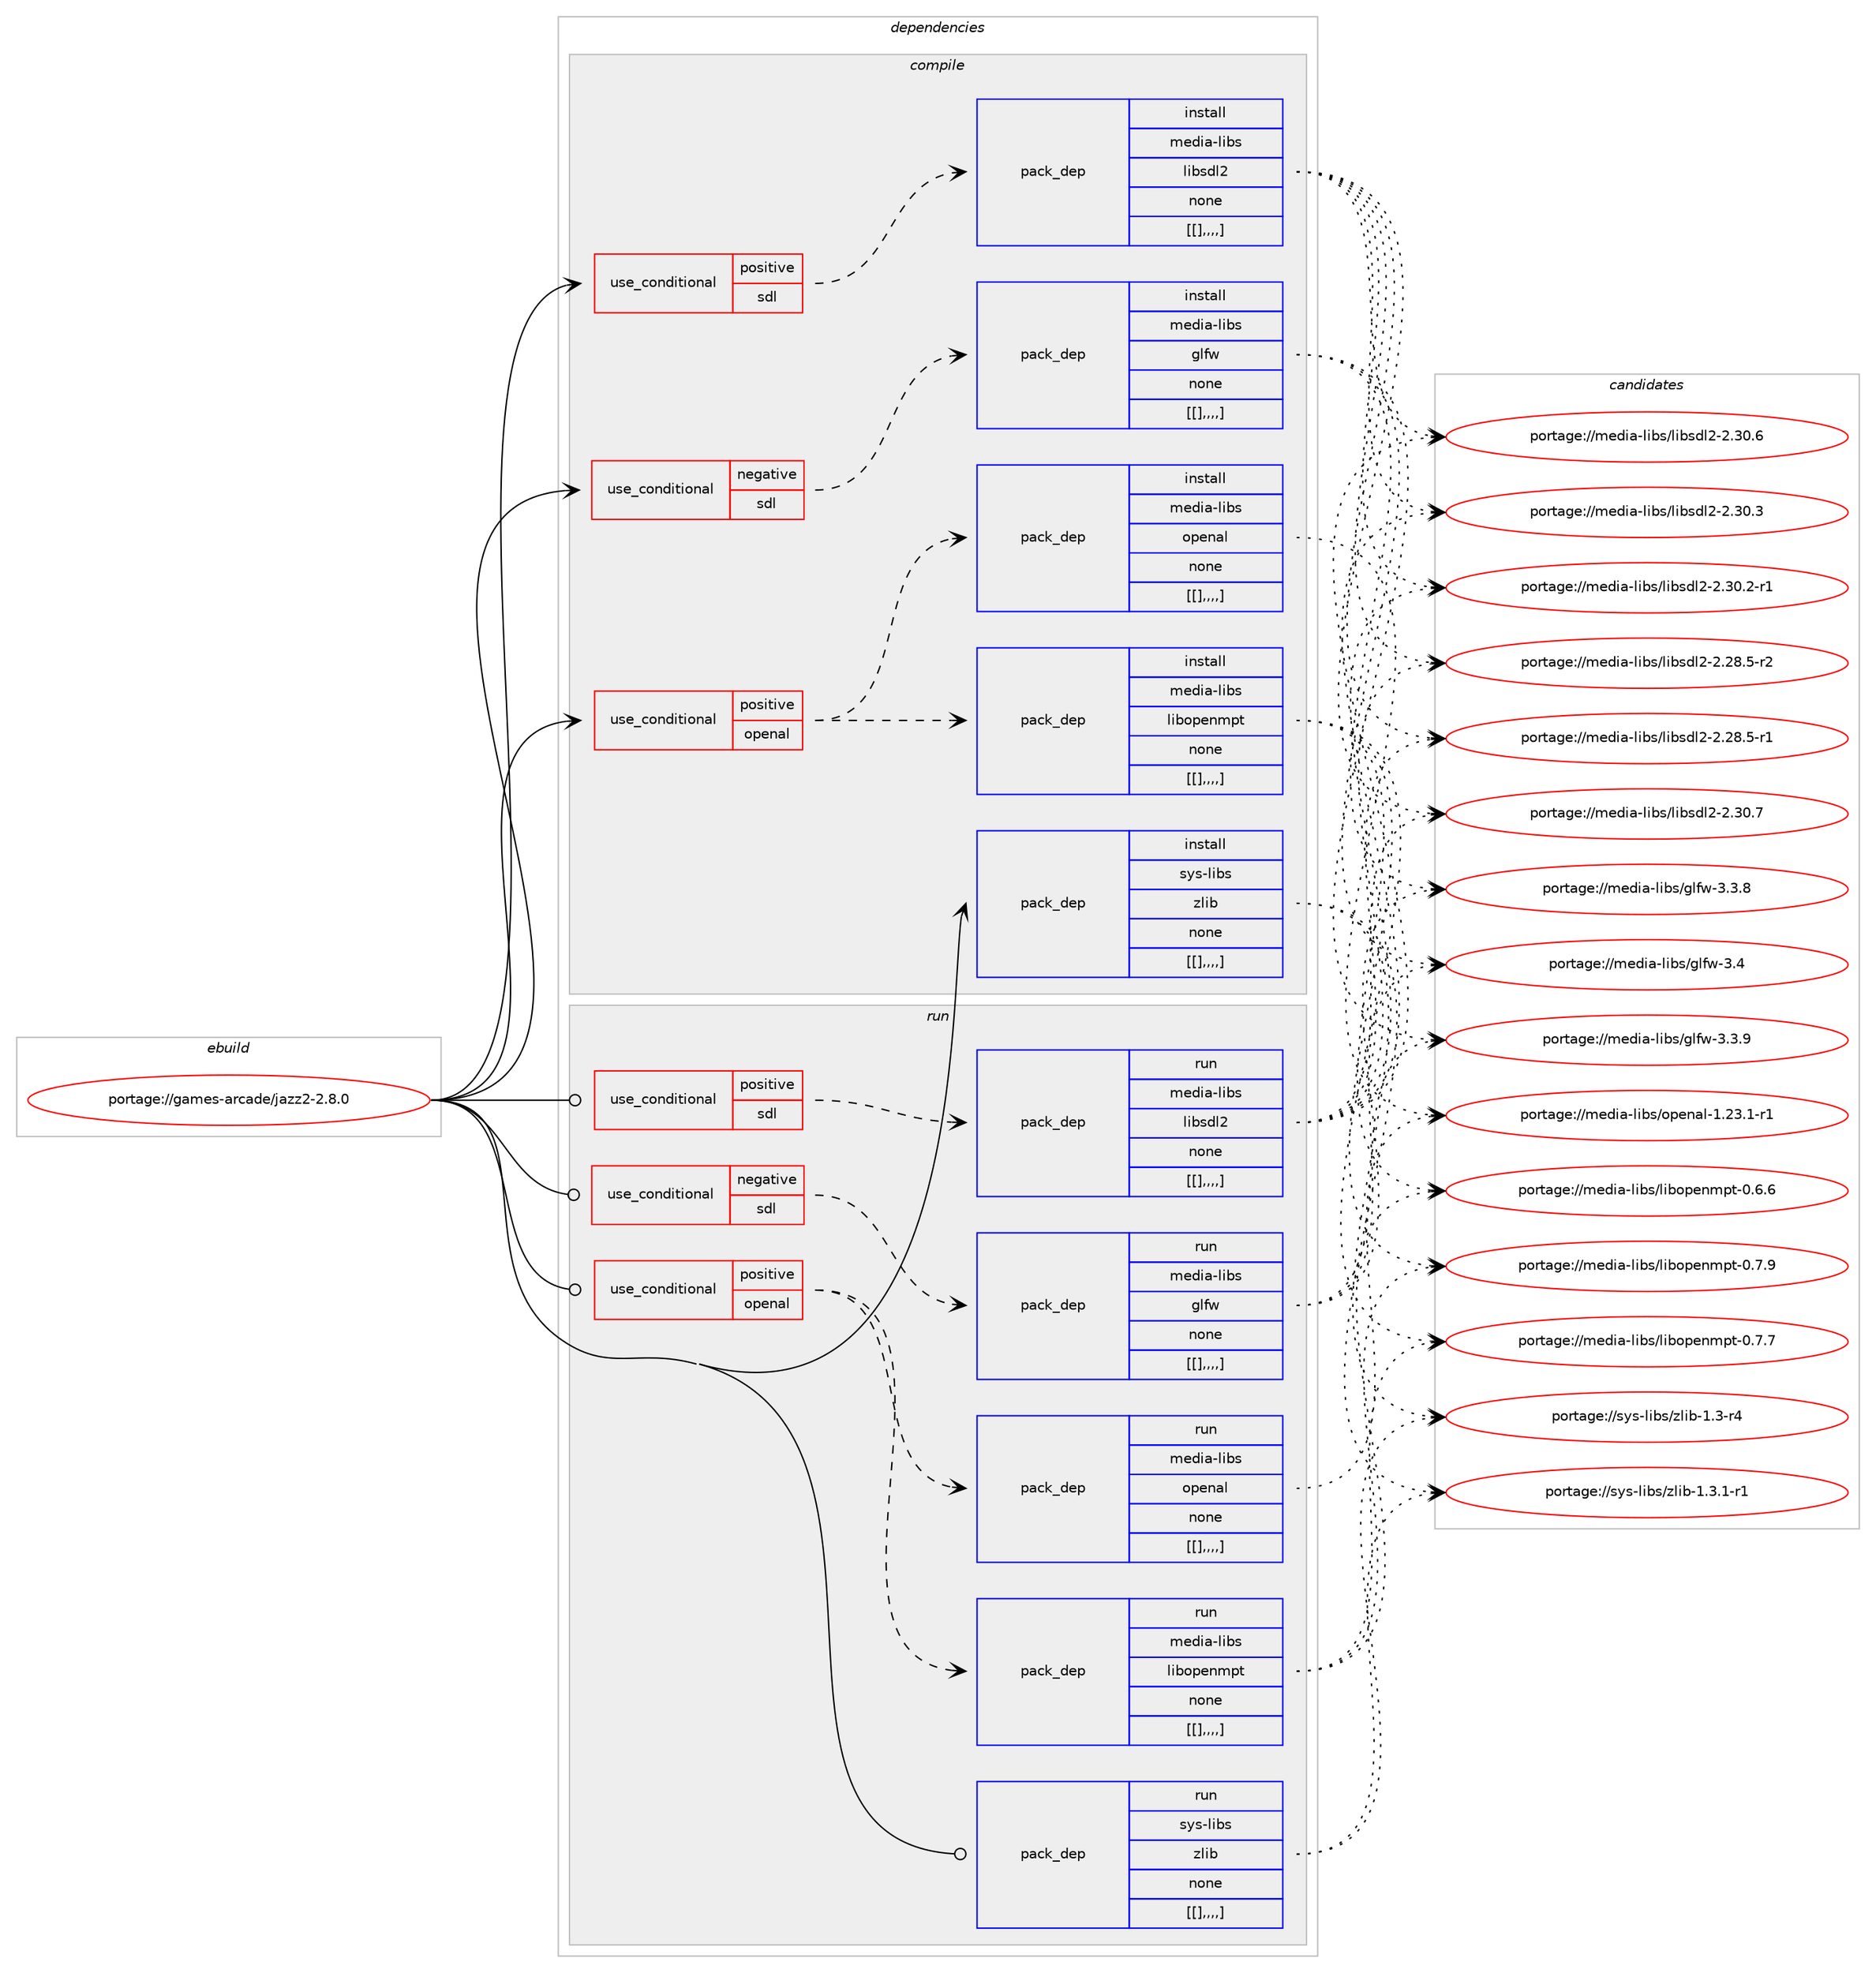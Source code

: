 digraph prolog {

# *************
# Graph options
# *************

newrank=true;
concentrate=true;
compound=true;
graph [rankdir=LR,fontname=Helvetica,fontsize=10,ranksep=1.5];#, ranksep=2.5, nodesep=0.2];
edge  [arrowhead=vee];
node  [fontname=Helvetica,fontsize=10];

# **********
# The ebuild
# **********

subgraph cluster_leftcol {
color=gray;
label=<<i>ebuild</i>>;
id [label="portage://games-arcade/jazz2-2.8.0", color=red, width=4, href="../games-arcade/jazz2-2.8.0.svg"];
}

# ****************
# The dependencies
# ****************

subgraph cluster_midcol {
color=gray;
label=<<i>dependencies</i>>;
subgraph cluster_compile {
fillcolor="#eeeeee";
style=filled;
label=<<i>compile</i>>;
subgraph cond65417 {
dependency229776 [label=<<TABLE BORDER="0" CELLBORDER="1" CELLSPACING="0" CELLPADDING="4"><TR><TD ROWSPAN="3" CELLPADDING="10">use_conditional</TD></TR><TR><TD>negative</TD></TR><TR><TD>sdl</TD></TR></TABLE>>, shape=none, color=red];
subgraph pack162884 {
dependency229777 [label=<<TABLE BORDER="0" CELLBORDER="1" CELLSPACING="0" CELLPADDING="4" WIDTH="220"><TR><TD ROWSPAN="6" CELLPADDING="30">pack_dep</TD></TR><TR><TD WIDTH="110">install</TD></TR><TR><TD>media-libs</TD></TR><TR><TD>glfw</TD></TR><TR><TD>none</TD></TR><TR><TD>[[],,,,]</TD></TR></TABLE>>, shape=none, color=blue];
}
dependency229776:e -> dependency229777:w [weight=20,style="dashed",arrowhead="vee"];
}
id:e -> dependency229776:w [weight=20,style="solid",arrowhead="vee"];
subgraph cond65418 {
dependency229778 [label=<<TABLE BORDER="0" CELLBORDER="1" CELLSPACING="0" CELLPADDING="4"><TR><TD ROWSPAN="3" CELLPADDING="10">use_conditional</TD></TR><TR><TD>positive</TD></TR><TR><TD>openal</TD></TR></TABLE>>, shape=none, color=red];
subgraph pack162885 {
dependency229779 [label=<<TABLE BORDER="0" CELLBORDER="1" CELLSPACING="0" CELLPADDING="4" WIDTH="220"><TR><TD ROWSPAN="6" CELLPADDING="30">pack_dep</TD></TR><TR><TD WIDTH="110">install</TD></TR><TR><TD>media-libs</TD></TR><TR><TD>libopenmpt</TD></TR><TR><TD>none</TD></TR><TR><TD>[[],,,,]</TD></TR></TABLE>>, shape=none, color=blue];
}
dependency229778:e -> dependency229779:w [weight=20,style="dashed",arrowhead="vee"];
subgraph pack162886 {
dependency229780 [label=<<TABLE BORDER="0" CELLBORDER="1" CELLSPACING="0" CELLPADDING="4" WIDTH="220"><TR><TD ROWSPAN="6" CELLPADDING="30">pack_dep</TD></TR><TR><TD WIDTH="110">install</TD></TR><TR><TD>media-libs</TD></TR><TR><TD>openal</TD></TR><TR><TD>none</TD></TR><TR><TD>[[],,,,]</TD></TR></TABLE>>, shape=none, color=blue];
}
dependency229778:e -> dependency229780:w [weight=20,style="dashed",arrowhead="vee"];
}
id:e -> dependency229778:w [weight=20,style="solid",arrowhead="vee"];
subgraph cond65419 {
dependency229781 [label=<<TABLE BORDER="0" CELLBORDER="1" CELLSPACING="0" CELLPADDING="4"><TR><TD ROWSPAN="3" CELLPADDING="10">use_conditional</TD></TR><TR><TD>positive</TD></TR><TR><TD>sdl</TD></TR></TABLE>>, shape=none, color=red];
subgraph pack162887 {
dependency229782 [label=<<TABLE BORDER="0" CELLBORDER="1" CELLSPACING="0" CELLPADDING="4" WIDTH="220"><TR><TD ROWSPAN="6" CELLPADDING="30">pack_dep</TD></TR><TR><TD WIDTH="110">install</TD></TR><TR><TD>media-libs</TD></TR><TR><TD>libsdl2</TD></TR><TR><TD>none</TD></TR><TR><TD>[[],,,,]</TD></TR></TABLE>>, shape=none, color=blue];
}
dependency229781:e -> dependency229782:w [weight=20,style="dashed",arrowhead="vee"];
}
id:e -> dependency229781:w [weight=20,style="solid",arrowhead="vee"];
subgraph pack162888 {
dependency229783 [label=<<TABLE BORDER="0" CELLBORDER="1" CELLSPACING="0" CELLPADDING="4" WIDTH="220"><TR><TD ROWSPAN="6" CELLPADDING="30">pack_dep</TD></TR><TR><TD WIDTH="110">install</TD></TR><TR><TD>sys-libs</TD></TR><TR><TD>zlib</TD></TR><TR><TD>none</TD></TR><TR><TD>[[],,,,]</TD></TR></TABLE>>, shape=none, color=blue];
}
id:e -> dependency229783:w [weight=20,style="solid",arrowhead="vee"];
}
subgraph cluster_compileandrun {
fillcolor="#eeeeee";
style=filled;
label=<<i>compile and run</i>>;
}
subgraph cluster_run {
fillcolor="#eeeeee";
style=filled;
label=<<i>run</i>>;
subgraph cond65420 {
dependency229784 [label=<<TABLE BORDER="0" CELLBORDER="1" CELLSPACING="0" CELLPADDING="4"><TR><TD ROWSPAN="3" CELLPADDING="10">use_conditional</TD></TR><TR><TD>negative</TD></TR><TR><TD>sdl</TD></TR></TABLE>>, shape=none, color=red];
subgraph pack162889 {
dependency229785 [label=<<TABLE BORDER="0" CELLBORDER="1" CELLSPACING="0" CELLPADDING="4" WIDTH="220"><TR><TD ROWSPAN="6" CELLPADDING="30">pack_dep</TD></TR><TR><TD WIDTH="110">run</TD></TR><TR><TD>media-libs</TD></TR><TR><TD>glfw</TD></TR><TR><TD>none</TD></TR><TR><TD>[[],,,,]</TD></TR></TABLE>>, shape=none, color=blue];
}
dependency229784:e -> dependency229785:w [weight=20,style="dashed",arrowhead="vee"];
}
id:e -> dependency229784:w [weight=20,style="solid",arrowhead="odot"];
subgraph cond65421 {
dependency229786 [label=<<TABLE BORDER="0" CELLBORDER="1" CELLSPACING="0" CELLPADDING="4"><TR><TD ROWSPAN="3" CELLPADDING="10">use_conditional</TD></TR><TR><TD>positive</TD></TR><TR><TD>openal</TD></TR></TABLE>>, shape=none, color=red];
subgraph pack162890 {
dependency229787 [label=<<TABLE BORDER="0" CELLBORDER="1" CELLSPACING="0" CELLPADDING="4" WIDTH="220"><TR><TD ROWSPAN="6" CELLPADDING="30">pack_dep</TD></TR><TR><TD WIDTH="110">run</TD></TR><TR><TD>media-libs</TD></TR><TR><TD>libopenmpt</TD></TR><TR><TD>none</TD></TR><TR><TD>[[],,,,]</TD></TR></TABLE>>, shape=none, color=blue];
}
dependency229786:e -> dependency229787:w [weight=20,style="dashed",arrowhead="vee"];
subgraph pack162891 {
dependency229788 [label=<<TABLE BORDER="0" CELLBORDER="1" CELLSPACING="0" CELLPADDING="4" WIDTH="220"><TR><TD ROWSPAN="6" CELLPADDING="30">pack_dep</TD></TR><TR><TD WIDTH="110">run</TD></TR><TR><TD>media-libs</TD></TR><TR><TD>openal</TD></TR><TR><TD>none</TD></TR><TR><TD>[[],,,,]</TD></TR></TABLE>>, shape=none, color=blue];
}
dependency229786:e -> dependency229788:w [weight=20,style="dashed",arrowhead="vee"];
}
id:e -> dependency229786:w [weight=20,style="solid",arrowhead="odot"];
subgraph cond65422 {
dependency229789 [label=<<TABLE BORDER="0" CELLBORDER="1" CELLSPACING="0" CELLPADDING="4"><TR><TD ROWSPAN="3" CELLPADDING="10">use_conditional</TD></TR><TR><TD>positive</TD></TR><TR><TD>sdl</TD></TR></TABLE>>, shape=none, color=red];
subgraph pack162892 {
dependency229790 [label=<<TABLE BORDER="0" CELLBORDER="1" CELLSPACING="0" CELLPADDING="4" WIDTH="220"><TR><TD ROWSPAN="6" CELLPADDING="30">pack_dep</TD></TR><TR><TD WIDTH="110">run</TD></TR><TR><TD>media-libs</TD></TR><TR><TD>libsdl2</TD></TR><TR><TD>none</TD></TR><TR><TD>[[],,,,]</TD></TR></TABLE>>, shape=none, color=blue];
}
dependency229789:e -> dependency229790:w [weight=20,style="dashed",arrowhead="vee"];
}
id:e -> dependency229789:w [weight=20,style="solid",arrowhead="odot"];
subgraph pack162893 {
dependency229791 [label=<<TABLE BORDER="0" CELLBORDER="1" CELLSPACING="0" CELLPADDING="4" WIDTH="220"><TR><TD ROWSPAN="6" CELLPADDING="30">pack_dep</TD></TR><TR><TD WIDTH="110">run</TD></TR><TR><TD>sys-libs</TD></TR><TR><TD>zlib</TD></TR><TR><TD>none</TD></TR><TR><TD>[[],,,,]</TD></TR></TABLE>>, shape=none, color=blue];
}
id:e -> dependency229791:w [weight=20,style="solid",arrowhead="odot"];
}
}

# **************
# The candidates
# **************

subgraph cluster_choices {
rank=same;
color=gray;
label=<<i>candidates</i>>;

subgraph choice162884 {
color=black;
nodesep=1;
choice1091011001059745108105981154710310810211945514652 [label="portage://media-libs/glfw-3.4", color=red, width=4,href="../media-libs/glfw-3.4.svg"];
choice10910110010597451081059811547103108102119455146514657 [label="portage://media-libs/glfw-3.3.9", color=red, width=4,href="../media-libs/glfw-3.3.9.svg"];
choice10910110010597451081059811547103108102119455146514656 [label="portage://media-libs/glfw-3.3.8", color=red, width=4,href="../media-libs/glfw-3.3.8.svg"];
dependency229777:e -> choice1091011001059745108105981154710310810211945514652:w [style=dotted,weight="100"];
dependency229777:e -> choice10910110010597451081059811547103108102119455146514657:w [style=dotted,weight="100"];
dependency229777:e -> choice10910110010597451081059811547103108102119455146514656:w [style=dotted,weight="100"];
}
subgraph choice162885 {
color=black;
nodesep=1;
choice1091011001059745108105981154710810598111112101110109112116454846554657 [label="portage://media-libs/libopenmpt-0.7.9", color=red, width=4,href="../media-libs/libopenmpt-0.7.9.svg"];
choice1091011001059745108105981154710810598111112101110109112116454846554655 [label="portage://media-libs/libopenmpt-0.7.7", color=red, width=4,href="../media-libs/libopenmpt-0.7.7.svg"];
choice1091011001059745108105981154710810598111112101110109112116454846544654 [label="portage://media-libs/libopenmpt-0.6.6", color=red, width=4,href="../media-libs/libopenmpt-0.6.6.svg"];
dependency229779:e -> choice1091011001059745108105981154710810598111112101110109112116454846554657:w [style=dotted,weight="100"];
dependency229779:e -> choice1091011001059745108105981154710810598111112101110109112116454846554655:w [style=dotted,weight="100"];
dependency229779:e -> choice1091011001059745108105981154710810598111112101110109112116454846544654:w [style=dotted,weight="100"];
}
subgraph choice162886 {
color=black;
nodesep=1;
choice1091011001059745108105981154711111210111097108454946505146494511449 [label="portage://media-libs/openal-1.23.1-r1", color=red, width=4,href="../media-libs/openal-1.23.1-r1.svg"];
dependency229780:e -> choice1091011001059745108105981154711111210111097108454946505146494511449:w [style=dotted,weight="100"];
}
subgraph choice162887 {
color=black;
nodesep=1;
choice10910110010597451081059811547108105981151001085045504651484655 [label="portage://media-libs/libsdl2-2.30.7", color=red, width=4,href="../media-libs/libsdl2-2.30.7.svg"];
choice10910110010597451081059811547108105981151001085045504651484654 [label="portage://media-libs/libsdl2-2.30.6", color=red, width=4,href="../media-libs/libsdl2-2.30.6.svg"];
choice10910110010597451081059811547108105981151001085045504651484651 [label="portage://media-libs/libsdl2-2.30.3", color=red, width=4,href="../media-libs/libsdl2-2.30.3.svg"];
choice109101100105974510810598115471081059811510010850455046514846504511449 [label="portage://media-libs/libsdl2-2.30.2-r1", color=red, width=4,href="../media-libs/libsdl2-2.30.2-r1.svg"];
choice109101100105974510810598115471081059811510010850455046505646534511450 [label="portage://media-libs/libsdl2-2.28.5-r2", color=red, width=4,href="../media-libs/libsdl2-2.28.5-r2.svg"];
choice109101100105974510810598115471081059811510010850455046505646534511449 [label="portage://media-libs/libsdl2-2.28.5-r1", color=red, width=4,href="../media-libs/libsdl2-2.28.5-r1.svg"];
dependency229782:e -> choice10910110010597451081059811547108105981151001085045504651484655:w [style=dotted,weight="100"];
dependency229782:e -> choice10910110010597451081059811547108105981151001085045504651484654:w [style=dotted,weight="100"];
dependency229782:e -> choice10910110010597451081059811547108105981151001085045504651484651:w [style=dotted,weight="100"];
dependency229782:e -> choice109101100105974510810598115471081059811510010850455046514846504511449:w [style=dotted,weight="100"];
dependency229782:e -> choice109101100105974510810598115471081059811510010850455046505646534511450:w [style=dotted,weight="100"];
dependency229782:e -> choice109101100105974510810598115471081059811510010850455046505646534511449:w [style=dotted,weight="100"];
}
subgraph choice162888 {
color=black;
nodesep=1;
choice115121115451081059811547122108105984549465146494511449 [label="portage://sys-libs/zlib-1.3.1-r1", color=red, width=4,href="../sys-libs/zlib-1.3.1-r1.svg"];
choice11512111545108105981154712210810598454946514511452 [label="portage://sys-libs/zlib-1.3-r4", color=red, width=4,href="../sys-libs/zlib-1.3-r4.svg"];
dependency229783:e -> choice115121115451081059811547122108105984549465146494511449:w [style=dotted,weight="100"];
dependency229783:e -> choice11512111545108105981154712210810598454946514511452:w [style=dotted,weight="100"];
}
subgraph choice162889 {
color=black;
nodesep=1;
choice1091011001059745108105981154710310810211945514652 [label="portage://media-libs/glfw-3.4", color=red, width=4,href="../media-libs/glfw-3.4.svg"];
choice10910110010597451081059811547103108102119455146514657 [label="portage://media-libs/glfw-3.3.9", color=red, width=4,href="../media-libs/glfw-3.3.9.svg"];
choice10910110010597451081059811547103108102119455146514656 [label="portage://media-libs/glfw-3.3.8", color=red, width=4,href="../media-libs/glfw-3.3.8.svg"];
dependency229785:e -> choice1091011001059745108105981154710310810211945514652:w [style=dotted,weight="100"];
dependency229785:e -> choice10910110010597451081059811547103108102119455146514657:w [style=dotted,weight="100"];
dependency229785:e -> choice10910110010597451081059811547103108102119455146514656:w [style=dotted,weight="100"];
}
subgraph choice162890 {
color=black;
nodesep=1;
choice1091011001059745108105981154710810598111112101110109112116454846554657 [label="portage://media-libs/libopenmpt-0.7.9", color=red, width=4,href="../media-libs/libopenmpt-0.7.9.svg"];
choice1091011001059745108105981154710810598111112101110109112116454846554655 [label="portage://media-libs/libopenmpt-0.7.7", color=red, width=4,href="../media-libs/libopenmpt-0.7.7.svg"];
choice1091011001059745108105981154710810598111112101110109112116454846544654 [label="portage://media-libs/libopenmpt-0.6.6", color=red, width=4,href="../media-libs/libopenmpt-0.6.6.svg"];
dependency229787:e -> choice1091011001059745108105981154710810598111112101110109112116454846554657:w [style=dotted,weight="100"];
dependency229787:e -> choice1091011001059745108105981154710810598111112101110109112116454846554655:w [style=dotted,weight="100"];
dependency229787:e -> choice1091011001059745108105981154710810598111112101110109112116454846544654:w [style=dotted,weight="100"];
}
subgraph choice162891 {
color=black;
nodesep=1;
choice1091011001059745108105981154711111210111097108454946505146494511449 [label="portage://media-libs/openal-1.23.1-r1", color=red, width=4,href="../media-libs/openal-1.23.1-r1.svg"];
dependency229788:e -> choice1091011001059745108105981154711111210111097108454946505146494511449:w [style=dotted,weight="100"];
}
subgraph choice162892 {
color=black;
nodesep=1;
choice10910110010597451081059811547108105981151001085045504651484655 [label="portage://media-libs/libsdl2-2.30.7", color=red, width=4,href="../media-libs/libsdl2-2.30.7.svg"];
choice10910110010597451081059811547108105981151001085045504651484654 [label="portage://media-libs/libsdl2-2.30.6", color=red, width=4,href="../media-libs/libsdl2-2.30.6.svg"];
choice10910110010597451081059811547108105981151001085045504651484651 [label="portage://media-libs/libsdl2-2.30.3", color=red, width=4,href="../media-libs/libsdl2-2.30.3.svg"];
choice109101100105974510810598115471081059811510010850455046514846504511449 [label="portage://media-libs/libsdl2-2.30.2-r1", color=red, width=4,href="../media-libs/libsdl2-2.30.2-r1.svg"];
choice109101100105974510810598115471081059811510010850455046505646534511450 [label="portage://media-libs/libsdl2-2.28.5-r2", color=red, width=4,href="../media-libs/libsdl2-2.28.5-r2.svg"];
choice109101100105974510810598115471081059811510010850455046505646534511449 [label="portage://media-libs/libsdl2-2.28.5-r1", color=red, width=4,href="../media-libs/libsdl2-2.28.5-r1.svg"];
dependency229790:e -> choice10910110010597451081059811547108105981151001085045504651484655:w [style=dotted,weight="100"];
dependency229790:e -> choice10910110010597451081059811547108105981151001085045504651484654:w [style=dotted,weight="100"];
dependency229790:e -> choice10910110010597451081059811547108105981151001085045504651484651:w [style=dotted,weight="100"];
dependency229790:e -> choice109101100105974510810598115471081059811510010850455046514846504511449:w [style=dotted,weight="100"];
dependency229790:e -> choice109101100105974510810598115471081059811510010850455046505646534511450:w [style=dotted,weight="100"];
dependency229790:e -> choice109101100105974510810598115471081059811510010850455046505646534511449:w [style=dotted,weight="100"];
}
subgraph choice162893 {
color=black;
nodesep=1;
choice115121115451081059811547122108105984549465146494511449 [label="portage://sys-libs/zlib-1.3.1-r1", color=red, width=4,href="../sys-libs/zlib-1.3.1-r1.svg"];
choice11512111545108105981154712210810598454946514511452 [label="portage://sys-libs/zlib-1.3-r4", color=red, width=4,href="../sys-libs/zlib-1.3-r4.svg"];
dependency229791:e -> choice115121115451081059811547122108105984549465146494511449:w [style=dotted,weight="100"];
dependency229791:e -> choice11512111545108105981154712210810598454946514511452:w [style=dotted,weight="100"];
}
}

}
